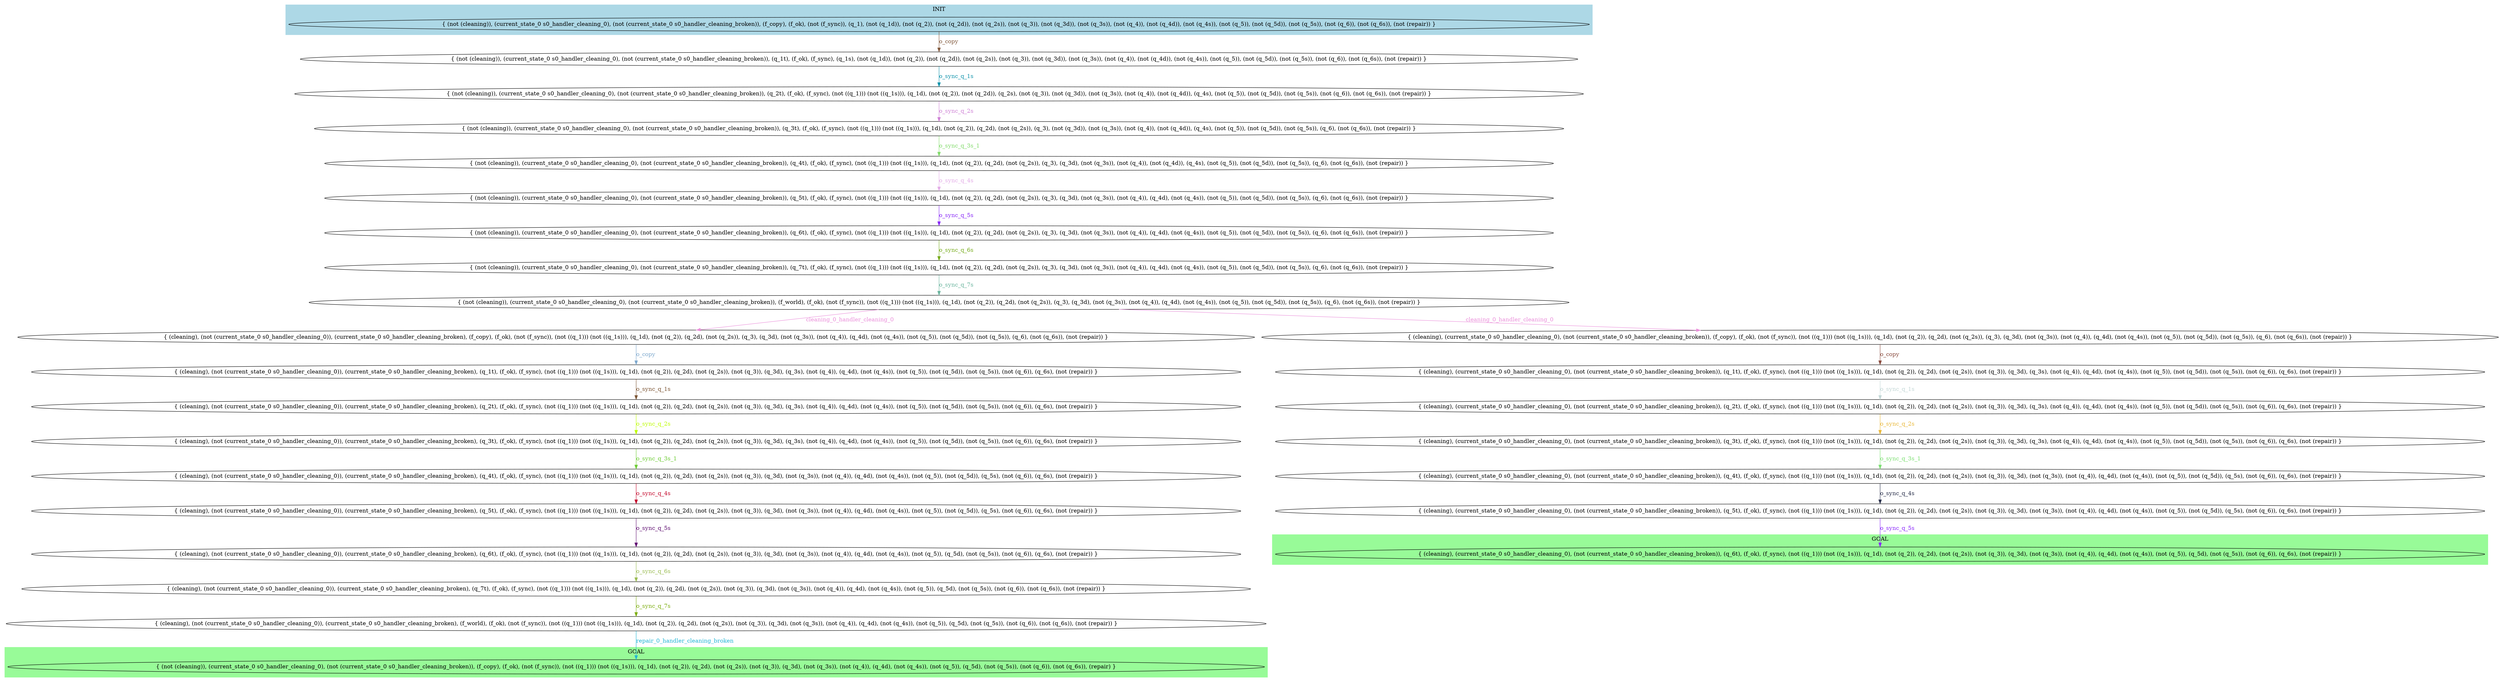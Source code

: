 digraph G {
0 [label="{ (not (cleaning)), (current_state_0 s0_handler_cleaning_0), (not (current_state_0 s0_handler_cleaning_broken)), (f_copy), (f_ok), (not (f_sync)), (q_1), (not (q_1d)), (not (q_2)), (not (q_2d)), (not (q_2s)), (not (q_3)), (not (q_3d)), (not (q_3s)), (not (q_4)), (not (q_4d)), (not (q_4s)), (not (q_5)), (not (q_5d)), (not (q_5s)), (not (q_6)), (not (q_6s)), (not (repair)) }"];
1 [label="{ (not (cleaning)), (current_state_0 s0_handler_cleaning_0), (not (current_state_0 s0_handler_cleaning_broken)), (q_1t), (f_ok), (f_sync), (q_1s), (not (q_1d)), (not (q_2)), (not (q_2d)), (not (q_2s)), (not (q_3)), (not (q_3d)), (not (q_3s)), (not (q_4)), (not (q_4d)), (not (q_4s)), (not (q_5)), (not (q_5d)), (not (q_5s)), (not (q_6)), (not (q_6s)), (not (repair)) }"];
2 [label="{ (not (cleaning)), (current_state_0 s0_handler_cleaning_0), (not (current_state_0 s0_handler_cleaning_broken)), (q_2t), (f_ok), (f_sync), (not ((q_1))) (not ((q_1s))), (q_1d), (not (q_2)), (not (q_2d)), (q_2s), (not (q_3)), (not (q_3d)), (not (q_3s)), (not (q_4)), (not (q_4d)), (q_4s), (not (q_5)), (not (q_5d)), (not (q_5s)), (not (q_6)), (not (q_6s)), (not (repair)) }"];
3 [label="{ (not (cleaning)), (current_state_0 s0_handler_cleaning_0), (not (current_state_0 s0_handler_cleaning_broken)), (q_3t), (f_ok), (f_sync), (not ((q_1))) (not ((q_1s))), (q_1d), (not (q_2)), (q_2d), (not (q_2s)), (q_3), (not (q_3d)), (not (q_3s)), (not (q_4)), (not (q_4d)), (q_4s), (not (q_5)), (not (q_5d)), (not (q_5s)), (q_6), (not (q_6s)), (not (repair)) }"];
4 [label="{ (not (cleaning)), (current_state_0 s0_handler_cleaning_0), (not (current_state_0 s0_handler_cleaning_broken)), (q_4t), (f_ok), (f_sync), (not ((q_1))) (not ((q_1s))), (q_1d), (not (q_2)), (q_2d), (not (q_2s)), (q_3), (q_3d), (not (q_3s)), (not (q_4)), (not (q_4d)), (q_4s), (not (q_5)), (not (q_5d)), (not (q_5s)), (q_6), (not (q_6s)), (not (repair)) }"];
5 [label="{ (not (cleaning)), (current_state_0 s0_handler_cleaning_0), (not (current_state_0 s0_handler_cleaning_broken)), (q_5t), (f_ok), (f_sync), (not ((q_1))) (not ((q_1s))), (q_1d), (not (q_2)), (q_2d), (not (q_2s)), (q_3), (q_3d), (not (q_3s)), (not (q_4)), (q_4d), (not (q_4s)), (not (q_5)), (not (q_5d)), (not (q_5s)), (q_6), (not (q_6s)), (not (repair)) }"];
6 [label="{ (not (cleaning)), (current_state_0 s0_handler_cleaning_0), (not (current_state_0 s0_handler_cleaning_broken)), (q_6t), (f_ok), (f_sync), (not ((q_1))) (not ((q_1s))), (q_1d), (not (q_2)), (q_2d), (not (q_2s)), (q_3), (q_3d), (not (q_3s)), (not (q_4)), (q_4d), (not (q_4s)), (not (q_5)), (not (q_5d)), (not (q_5s)), (q_6), (not (q_6s)), (not (repair)) }"];
7 [label="{ (not (cleaning)), (current_state_0 s0_handler_cleaning_0), (not (current_state_0 s0_handler_cleaning_broken)), (q_7t), (f_ok), (f_sync), (not ((q_1))) (not ((q_1s))), (q_1d), (not (q_2)), (q_2d), (not (q_2s)), (q_3), (q_3d), (not (q_3s)), (not (q_4)), (q_4d), (not (q_4s)), (not (q_5)), (not (q_5d)), (not (q_5s)), (q_6), (not (q_6s)), (not (repair)) }"];
8 [label="{ (not (cleaning)), (current_state_0 s0_handler_cleaning_0), (not (current_state_0 s0_handler_cleaning_broken)), (f_world), (f_ok), (not (f_sync)), (not ((q_1))) (not ((q_1s))), (q_1d), (not (q_2)), (q_2d), (not (q_2s)), (q_3), (q_3d), (not (q_3s)), (not (q_4)), (q_4d), (not (q_4s)), (not (q_5)), (not (q_5d)), (not (q_5s)), (q_6), (not (q_6s)), (not (repair)) }"];
9 [label="{ (cleaning), (not (current_state_0 s0_handler_cleaning_0)), (current_state_0 s0_handler_cleaning_broken), (f_copy), (f_ok), (not (f_sync)), (not ((q_1))) (not ((q_1s))), (q_1d), (not (q_2)), (q_2d), (not (q_2s)), (q_3), (q_3d), (not (q_3s)), (not (q_4)), (q_4d), (not (q_4s)), (not (q_5)), (not (q_5d)), (not (q_5s)), (q_6), (not (q_6s)), (not (repair)) }"];
10 [label="{ (cleaning), (current_state_0 s0_handler_cleaning_0), (not (current_state_0 s0_handler_cleaning_broken)), (f_copy), (f_ok), (not (f_sync)), (not ((q_1))) (not ((q_1s))), (q_1d), (not (q_2)), (q_2d), (not (q_2s)), (q_3), (q_3d), (not (q_3s)), (not (q_4)), (q_4d), (not (q_4s)), (not (q_5)), (not (q_5d)), (not (q_5s)), (q_6), (not (q_6s)), (not (repair)) }"];
11 [label="{ (cleaning), (not (current_state_0 s0_handler_cleaning_0)), (current_state_0 s0_handler_cleaning_broken), (q_1t), (f_ok), (f_sync), (not ((q_1))) (not ((q_1s))), (q_1d), (not (q_2)), (q_2d), (not (q_2s)), (not (q_3)), (q_3d), (q_3s), (not (q_4)), (q_4d), (not (q_4s)), (not (q_5)), (not (q_5d)), (not (q_5s)), (not (q_6)), (q_6s), (not (repair)) }"];
12 [label="{ (cleaning), (current_state_0 s0_handler_cleaning_0), (not (current_state_0 s0_handler_cleaning_broken)), (q_1t), (f_ok), (f_sync), (not ((q_1))) (not ((q_1s))), (q_1d), (not (q_2)), (q_2d), (not (q_2s)), (not (q_3)), (q_3d), (q_3s), (not (q_4)), (q_4d), (not (q_4s)), (not (q_5)), (not (q_5d)), (not (q_5s)), (not (q_6)), (q_6s), (not (repair)) }"];
13 [label="{ (cleaning), (not (current_state_0 s0_handler_cleaning_0)), (current_state_0 s0_handler_cleaning_broken), (q_2t), (f_ok), (f_sync), (not ((q_1))) (not ((q_1s))), (q_1d), (not (q_2)), (q_2d), (not (q_2s)), (not (q_3)), (q_3d), (q_3s), (not (q_4)), (q_4d), (not (q_4s)), (not (q_5)), (not (q_5d)), (not (q_5s)), (not (q_6)), (q_6s), (not (repair)) }"];
14 [label="{ (cleaning), (current_state_0 s0_handler_cleaning_0), (not (current_state_0 s0_handler_cleaning_broken)), (q_2t), (f_ok), (f_sync), (not ((q_1))) (not ((q_1s))), (q_1d), (not (q_2)), (q_2d), (not (q_2s)), (not (q_3)), (q_3d), (q_3s), (not (q_4)), (q_4d), (not (q_4s)), (not (q_5)), (not (q_5d)), (not (q_5s)), (not (q_6)), (q_6s), (not (repair)) }"];
15 [label="{ (cleaning), (not (current_state_0 s0_handler_cleaning_0)), (current_state_0 s0_handler_cleaning_broken), (q_3t), (f_ok), (f_sync), (not ((q_1))) (not ((q_1s))), (q_1d), (not (q_2)), (q_2d), (not (q_2s)), (not (q_3)), (q_3d), (q_3s), (not (q_4)), (q_4d), (not (q_4s)), (not (q_5)), (not (q_5d)), (not (q_5s)), (not (q_6)), (q_6s), (not (repair)) }"];
16 [label="{ (cleaning), (current_state_0 s0_handler_cleaning_0), (not (current_state_0 s0_handler_cleaning_broken)), (q_3t), (f_ok), (f_sync), (not ((q_1))) (not ((q_1s))), (q_1d), (not (q_2)), (q_2d), (not (q_2s)), (not (q_3)), (q_3d), (q_3s), (not (q_4)), (q_4d), (not (q_4s)), (not (q_5)), (not (q_5d)), (not (q_5s)), (not (q_6)), (q_6s), (not (repair)) }"];
17 [label="{ (cleaning), (not (current_state_0 s0_handler_cleaning_0)), (current_state_0 s0_handler_cleaning_broken), (q_4t), (f_ok), (f_sync), (not ((q_1))) (not ((q_1s))), (q_1d), (not (q_2)), (q_2d), (not (q_2s)), (not (q_3)), (q_3d), (not (q_3s)), (not (q_4)), (q_4d), (not (q_4s)), (not (q_5)), (not (q_5d)), (q_5s), (not (q_6)), (q_6s), (not (repair)) }"];
18 [label="{ (cleaning), (current_state_0 s0_handler_cleaning_0), (not (current_state_0 s0_handler_cleaning_broken)), (q_4t), (f_ok), (f_sync), (not ((q_1))) (not ((q_1s))), (q_1d), (not (q_2)), (q_2d), (not (q_2s)), (not (q_3)), (q_3d), (not (q_3s)), (not (q_4)), (q_4d), (not (q_4s)), (not (q_5)), (not (q_5d)), (q_5s), (not (q_6)), (q_6s), (not (repair)) }"];
19 [label="{ (cleaning), (not (current_state_0 s0_handler_cleaning_0)), (current_state_0 s0_handler_cleaning_broken), (q_5t), (f_ok), (f_sync), (not ((q_1))) (not ((q_1s))), (q_1d), (not (q_2)), (q_2d), (not (q_2s)), (not (q_3)), (q_3d), (not (q_3s)), (not (q_4)), (q_4d), (not (q_4s)), (not (q_5)), (not (q_5d)), (q_5s), (not (q_6)), (q_6s), (not (repair)) }"];
20 [label="{ (cleaning), (current_state_0 s0_handler_cleaning_0), (not (current_state_0 s0_handler_cleaning_broken)), (q_5t), (f_ok), (f_sync), (not ((q_1))) (not ((q_1s))), (q_1d), (not (q_2)), (q_2d), (not (q_2s)), (not (q_3)), (q_3d), (not (q_3s)), (not (q_4)), (q_4d), (not (q_4s)), (not (q_5)), (not (q_5d)), (q_5s), (not (q_6)), (q_6s), (not (repair)) }"];
21 [label="{ (cleaning), (not (current_state_0 s0_handler_cleaning_0)), (current_state_0 s0_handler_cleaning_broken), (q_6t), (f_ok), (f_sync), (not ((q_1))) (not ((q_1s))), (q_1d), (not (q_2)), (q_2d), (not (q_2s)), (not (q_3)), (q_3d), (not (q_3s)), (not (q_4)), (q_4d), (not (q_4s)), (not (q_5)), (q_5d), (not (q_5s)), (not (q_6)), (q_6s), (not (repair)) }"];
22 [label="{ (cleaning), (current_state_0 s0_handler_cleaning_0), (not (current_state_0 s0_handler_cleaning_broken)), (q_6t), (f_ok), (f_sync), (not ((q_1))) (not ((q_1s))), (q_1d), (not (q_2)), (q_2d), (not (q_2s)), (not (q_3)), (q_3d), (not (q_3s)), (not (q_4)), (q_4d), (not (q_4s)), (not (q_5)), (q_5d), (not (q_5s)), (not (q_6)), (q_6s), (not (repair)) }"];
23 [label="{ (cleaning), (not (current_state_0 s0_handler_cleaning_0)), (current_state_0 s0_handler_cleaning_broken), (q_7t), (f_ok), (f_sync), (not ((q_1))) (not ((q_1s))), (q_1d), (not (q_2)), (q_2d), (not (q_2s)), (not (q_3)), (q_3d), (not (q_3s)), (not (q_4)), (q_4d), (not (q_4s)), (not (q_5)), (q_5d), (not (q_5s)), (not (q_6)), (not (q_6s)), (not (repair)) }"];
24 [label="{ (cleaning), (not (current_state_0 s0_handler_cleaning_0)), (current_state_0 s0_handler_cleaning_broken), (f_world), (f_ok), (not (f_sync)), (not ((q_1))) (not ((q_1s))), (q_1d), (not (q_2)), (q_2d), (not (q_2s)), (not (q_3)), (q_3d), (not (q_3s)), (not (q_4)), (q_4d), (not (q_4s)), (not (q_5)), (q_5d), (not (q_5s)), (not (q_6)), (not (q_6s)), (not (repair)) }"];
25 [label="{ (not (cleaning)), (current_state_0 s0_handler_cleaning_0), (not (current_state_0 s0_handler_cleaning_broken)), (f_copy), (f_ok), (not (f_sync)), (not ((q_1))) (not ((q_1s))), (q_1d), (not (q_2)), (q_2d), (not (q_2s)), (not (q_3)), (q_3d), (not (q_3s)), (not (q_4)), (q_4d), (not (q_4s)), (not (q_5)), (q_5d), (not (q_5s)), (not (q_6)), (not (q_6s)), (repair) }"];
0 -> 1 [label="o_copy", color="#825A3E", fontcolor="#825A3E"];
1 -> 2 [label="o_sync_q_1s", color="#1193AB", fontcolor="#1193AB"];
2 -> 3 [label="o_sync_q_2s", color="#CF82D6", fontcolor="#CF82D6"];
3 -> 4 [label="o_sync_q_3s_1", color="#81DB6A", fontcolor="#81DB6A"];
4 -> 5 [label="o_sync_q_4s", color="#E3ACE7", fontcolor="#E3ACE7"];
5 -> 6 [label="o_sync_q_5s", color="#892AF7", fontcolor="#892AF7"];
6 -> 7 [label="o_sync_q_6s", color="#76AB1B", fontcolor="#76AB1B"];
7 -> 8 [label="o_sync_q_7s", color="#69B49D", fontcolor="#69B49D"];
8 -> 9 [label="cleaning_0_handler_cleaning_0", color="#EA8FDA", fontcolor="#EA8FDA"];
8 -> 10 [label="cleaning_0_handler_cleaning_0", color="#EA8FDA", fontcolor="#EA8FDA"];
9 -> 11 [label="o_copy", color="#7EA9CE", fontcolor="#7EA9CE"];
10 -> 12 [label="o_copy", color="#894B3E", fontcolor="#894B3E"];
11 -> 13 [label="o_sync_q_1s", color="#7D5635", fontcolor="#7D5635"];
12 -> 14 [label="o_sync_q_1s", color="#C3D7D6", fontcolor="#C3D7D6"];
13 -> 15 [label="o_sync_q_2s", color="#BDFC01", fontcolor="#BDFC01"];
14 -> 16 [label="o_sync_q_2s", color="#E9B83A", fontcolor="#E9B83A"];
15 -> 17 [label="o_sync_q_3s_1", color="#6CCC33", fontcolor="#6CCC33"];
16 -> 18 [label="o_sync_q_3s_1", color="#7CDF72", fontcolor="#7CDF72"];
17 -> 19 [label="o_sync_q_4s", color="#C40A2D", fontcolor="#C40A2D"];
18 -> 20 [label="o_sync_q_4s", color="#2A304B", fontcolor="#2A304B"];
19 -> 21 [label="o_sync_q_5s", color="#611173", fontcolor="#611173"];
20 -> 22 [label="o_sync_q_5s", color="#8A29FA", fontcolor="#8A29FA"];
21 -> 23 [label="o_sync_q_6s", color="#9ABC52", fontcolor="#9ABC52"];
23 -> 24 [label="o_sync_q_7s", color="#7DAE11", fontcolor="#7DAE11"];
24 -> 25 [label="repair_0_handler_cleaning_broken", color="#21B5D5", fontcolor="#21B5D5"];
subgraph cluster_goal_22 {
style=filled;
color=palegreen;
22;
label="GOAL";
}
subgraph cluster_goal_25 {
style=filled;
color=palegreen;
25;
label="GOAL";
}
subgraph cluster_init {
style=filled;
color=lightblue;
0;
label="INIT";
}
}

